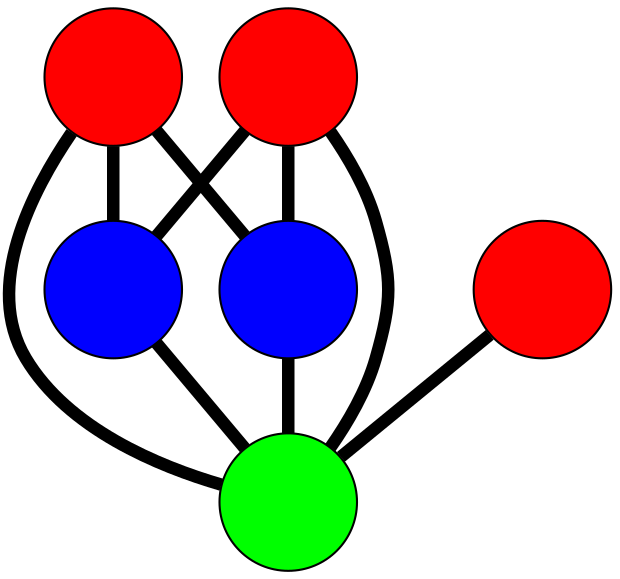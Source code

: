 graph G {
	graph [bb="-157.09,-243.5,178.73,148.31",
		overlap=false,
		sep=0.0,
		splines=true
	];
	node [color=black,
		fixedsize=true,
		fontname="Latin Modern Math",
		fontsize=42,
		height=.92,
		label="\N",
		penwidth=1,
		shape=circle,
		width=.92
	];
	edge [color=black,
		penwidth=6,
		style=bold
	];
	0	 [fillcolor=red,
		height=0.91667,
		label="",
		pos="-124.09,84.36",
		style=filled,
		width=0.91667];
	3	 [fillcolor=blue,
		height=0.91667,
		label="",
		pos="3.3046,115.31",
		style=filled,
		width=0.91667];
	0 -- 3	 [pos="-91.942,92.171 -72.63,96.863 -48.142,102.81 -28.832,107.5"];
	4	 [fillcolor=blue,
		height=0.91667,
		label="",
		pos="77.312,85.493",
		style=filled,
		width=0.91667];
	0 -- 4	 [pos="-91.094,83.296 -65.374,82.596 -28.763,81.882 3.3095,82.313 16.682,82.493 31.403,83.051 44.169,83.651"];
	5	 [fillcolor=green,
		height=0.91667,
		label="",
		pos="-21.32,-48.314",
		style=filled,
		width=0.91667];
	0 -- 5	 [pos="-103.79,58.148 -85.768,34.888 -59.586,1.0866 -41.582,-22.157"];
	1	 [fillcolor=red,
		height=0.91667,
		label="",
		pos="145.73,-26.357",
		style=filled,
		width=0.91667];
	1 -- 3	 [pos="121.71,-3.707 103.04,14.014 76.62,39.382 53.999,62.137 44.737,71.454 34.721,81.882 26.058,91.019"];
	1 -- 4	 [pos="128.47,1.8678 118.09,18.823 104.94,40.324 94.572,57.278"];
	1 -- 5	 [pos="112.73,-30.695 83.441,-34.544 40.881,-40.138 11.615,-43.985"];
	2	 [fillcolor=red,
		height=0.91667,
		label="",
		pos="-80.939,-210.5",
		style=filled,
		width=0.91667];
	2 -- 5	 [pos="-69.444,-179.23 -58.887,-150.51 -43.326,-108.18 -32.78,-79.488"];
	3 -- 5	 [pos="-1.6195,82.594 -5.9143,54.055 -12.113,12.87 -16.405,-15.652"];
	4 -- 5	 [pos="57.589,58.737 40.387,35.399 15.561,1.7193 -1.6319,-21.604"];
}
